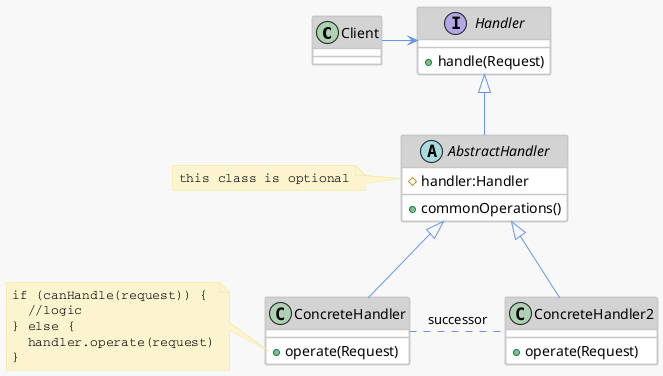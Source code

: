 @startuml

skinparam BackgroundColor #F8F8F8
skinparam  Shadowing false
skinparam RoundCorner 3
skinparam noteBorderColor Khaki
skinparam noteBackgroundColor #FCF3CF
skinparam noteFontName Courier
skinparam noteFontSite 4

skinparam class {
BackgroundColor white
ArrowColor CornFlowerBlue
BorderColor #C8C8C8
BorderThickness 1.5
HeaderBackgroundColor LightGrey
}

class Client {}
interface Handler {
  + handle(Request)
}

abstract class AbstractHandler {
  # handler:Handler
  + commonOperations()
}

note left of AbstractHandler
  this class is optional
end note

class ConcreteHandler {
  + operate(Request)
}

note left of ConcreteHandler::operate
  if (canHandle(request)) {
    //logic
  } else {
    handler.operate(request)
  }
end note

class ConcreteHandler2 {
  + operate(Request)
}

Client -r-> Handler
Handler <|-- AbstractHandler
AbstractHandler <|-- ConcreteHandler
AbstractHandler <|-- ConcreteHandler2
ConcreteHandler .r. ConcreteHandler2 : successor

@enduml